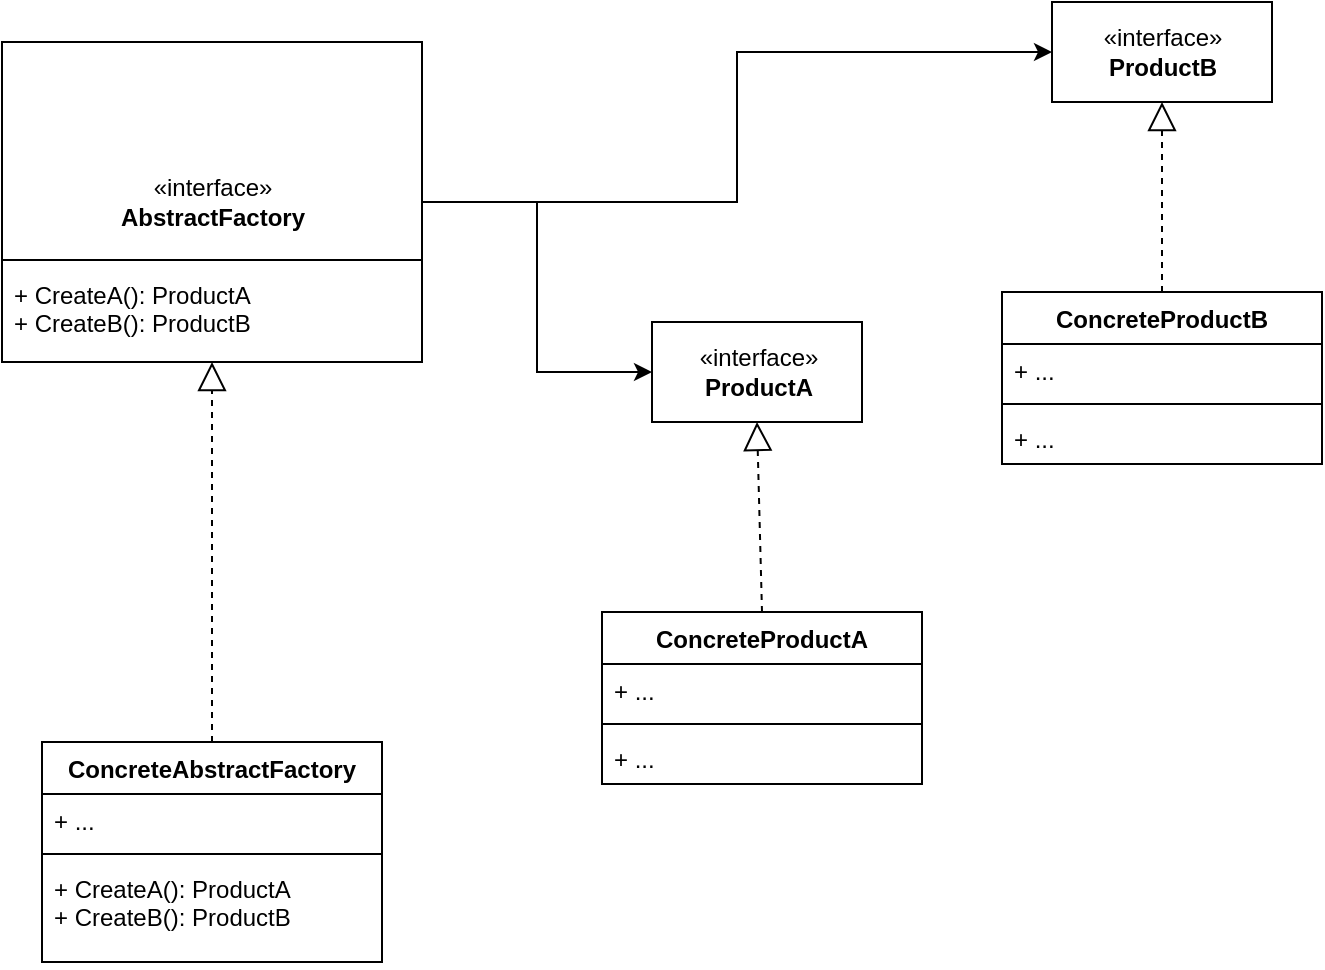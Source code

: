 <mxfile version="13.3.1" type="device"><diagram id="RA_xvNoN74xwS_uFndEO" name="Page-1"><mxGraphModel dx="1422" dy="816" grid="1" gridSize="10" guides="1" tooltips="1" connect="1" arrows="1" fold="1" page="1" pageScale="1" pageWidth="850" pageHeight="1100" math="0" shadow="0"><root><mxCell id="0"/><mxCell id="1" parent="0"/><mxCell id="xm56BCrq45Mf3X1W1YVB-1" style="edgeStyle=orthogonalEdgeStyle;orthogonalLoop=1;jettySize=auto;html=1;exitX=1;exitY=0.5;exitDx=0;exitDy=0;entryX=0;entryY=0.5;entryDx=0;entryDy=0;strokeColor=#000000;rounded=0;" edge="1" parent="1" source="xm56BCrq45Mf3X1W1YVB-2" target="xm56BCrq45Mf3X1W1YVB-10"><mxGeometry relative="1" as="geometry"/></mxCell><mxCell id="xm56BCrq45Mf3X1W1YVB-22" style="edgeStyle=orthogonalEdgeStyle;orthogonalLoop=1;jettySize=auto;html=1;exitX=1;exitY=0.5;exitDx=0;exitDy=0;entryX=0;entryY=0.5;entryDx=0;entryDy=0;rounded=0;" edge="1" parent="1" source="xm56BCrq45Mf3X1W1YVB-2" target="xm56BCrq45Mf3X1W1YVB-16"><mxGeometry relative="1" as="geometry"/></mxCell><mxCell id="xm56BCrq45Mf3X1W1YVB-2" value="«interface»&lt;br&gt;&lt;b&gt;AbstractFactory&lt;/b&gt;" style="html=1;" vertex="1" parent="1"><mxGeometry x="100" y="40" width="210" height="160" as="geometry"/></mxCell><mxCell id="xm56BCrq45Mf3X1W1YVB-3" value="" style="line;strokeWidth=1;fillColor=none;align=left;verticalAlign=middle;spacingTop=-1;spacingLeft=3;spacingRight=3;rotatable=0;labelPosition=right;points=[];portConstraint=eastwest;" vertex="1" parent="1"><mxGeometry x="100" y="145" width="210" height="8" as="geometry"/></mxCell><mxCell id="xm56BCrq45Mf3X1W1YVB-4" value="+ CreateA(): ProductA&#10;+ CreateB(): ProductB" style="text;strokeColor=none;fillColor=none;align=left;verticalAlign=top;spacingLeft=4;spacingRight=4;overflow=hidden;rotatable=0;points=[[0,0.5],[1,0.5]];portConstraint=eastwest;" vertex="1" parent="1"><mxGeometry x="100" y="153" width="210" height="50" as="geometry"/></mxCell><mxCell id="xm56BCrq45Mf3X1W1YVB-5" value="" style="endArrow=block;dashed=1;endFill=0;endSize=12;html=1;strokeColor=#000000;entryX=0.5;entryY=1;entryDx=0;entryDy=0;exitX=0.5;exitY=0;exitDx=0;exitDy=0;" edge="1" parent="1" source="xm56BCrq45Mf3X1W1YVB-6" target="xm56BCrq45Mf3X1W1YVB-2"><mxGeometry width="160" relative="1" as="geometry"><mxPoint x="250" y="200" as="sourcePoint"/><mxPoint x="410" y="200" as="targetPoint"/></mxGeometry></mxCell><mxCell id="xm56BCrq45Mf3X1W1YVB-10" value="«interface»&lt;br&gt;&lt;b&gt;ProductA&lt;/b&gt;" style="html=1;" vertex="1" parent="1"><mxGeometry x="425" y="180" width="105" height="50" as="geometry"/></mxCell><mxCell id="xm56BCrq45Mf3X1W1YVB-15" value="" style="endArrow=block;dashed=1;endFill=0;endSize=12;html=1;strokeColor=#000000;exitX=0.5;exitY=0;exitDx=0;exitDy=0;entryX=0.5;entryY=1;entryDx=0;entryDy=0;" edge="1" parent="1" source="xm56BCrq45Mf3X1W1YVB-11" target="xm56BCrq45Mf3X1W1YVB-10"><mxGeometry width="160" relative="1" as="geometry"><mxPoint x="484.5" y="300" as="sourcePoint"/><mxPoint x="520" y="275" as="targetPoint"/></mxGeometry></mxCell><mxCell id="xm56BCrq45Mf3X1W1YVB-6" value="ConcreteAbstractFactory" style="swimlane;fontStyle=1;align=center;verticalAlign=top;childLayout=stackLayout;horizontal=1;startSize=26;horizontalStack=0;resizeParent=1;resizeParentMax=0;resizeLast=0;collapsible=1;marginBottom=0;" vertex="1" parent="1"><mxGeometry x="120" y="390" width="170" height="110" as="geometry"/></mxCell><mxCell id="xm56BCrq45Mf3X1W1YVB-7" value="+ ..." style="text;strokeColor=none;fillColor=none;align=left;verticalAlign=top;spacingLeft=4;spacingRight=4;overflow=hidden;rotatable=0;points=[[0,0.5],[1,0.5]];portConstraint=eastwest;" vertex="1" parent="xm56BCrq45Mf3X1W1YVB-6"><mxGeometry y="26" width="170" height="26" as="geometry"/></mxCell><mxCell id="xm56BCrq45Mf3X1W1YVB-8" value="" style="line;strokeWidth=1;fillColor=none;align=left;verticalAlign=middle;spacingTop=-1;spacingLeft=3;spacingRight=3;rotatable=0;labelPosition=right;points=[];portConstraint=eastwest;" vertex="1" parent="xm56BCrq45Mf3X1W1YVB-6"><mxGeometry y="52" width="170" height="8" as="geometry"/></mxCell><mxCell id="xm56BCrq45Mf3X1W1YVB-9" value="+ CreateA(): ProductA&#10;+ CreateB(): ProductB" style="text;strokeColor=none;fillColor=none;align=left;verticalAlign=top;spacingLeft=4;spacingRight=4;overflow=hidden;rotatable=0;points=[[0,0.5],[1,0.5]];portConstraint=eastwest;" vertex="1" parent="xm56BCrq45Mf3X1W1YVB-6"><mxGeometry y="60" width="170" height="50" as="geometry"/></mxCell><mxCell id="xm56BCrq45Mf3X1W1YVB-16" value="«interface»&lt;br&gt;&lt;b&gt;ProductB&lt;/b&gt;" style="html=1;" vertex="1" parent="1"><mxGeometry x="625" y="20" width="110" height="50" as="geometry"/></mxCell><mxCell id="xm56BCrq45Mf3X1W1YVB-17" value="" style="endArrow=block;dashed=1;endFill=0;endSize=12;html=1;strokeColor=#000000;exitX=0.5;exitY=0;exitDx=0;exitDy=0;entryX=0.5;entryY=1;entryDx=0;entryDy=0;" edge="1" parent="1" source="xm56BCrq45Mf3X1W1YVB-18" target="xm56BCrq45Mf3X1W1YVB-16"><mxGeometry width="160" relative="1" as="geometry"><mxPoint x="684.5" y="140" as="sourcePoint"/><mxPoint x="720" y="115" as="targetPoint"/></mxGeometry></mxCell><mxCell id="xm56BCrq45Mf3X1W1YVB-18" value="ConcreteProductB" style="swimlane;fontStyle=1;align=center;verticalAlign=top;childLayout=stackLayout;horizontal=1;startSize=26;horizontalStack=0;resizeParent=1;resizeParentMax=0;resizeLast=0;collapsible=1;marginBottom=0;" vertex="1" parent="1"><mxGeometry x="600" y="165" width="160" height="86" as="geometry"/></mxCell><mxCell id="xm56BCrq45Mf3X1W1YVB-19" value="+ ..." style="text;strokeColor=none;fillColor=none;align=left;verticalAlign=top;spacingLeft=4;spacingRight=4;overflow=hidden;rotatable=0;points=[[0,0.5],[1,0.5]];portConstraint=eastwest;" vertex="1" parent="xm56BCrq45Mf3X1W1YVB-18"><mxGeometry y="26" width="160" height="26" as="geometry"/></mxCell><mxCell id="xm56BCrq45Mf3X1W1YVB-20" value="" style="line;strokeWidth=1;fillColor=none;align=left;verticalAlign=middle;spacingTop=-1;spacingLeft=3;spacingRight=3;rotatable=0;labelPosition=right;points=[];portConstraint=eastwest;" vertex="1" parent="xm56BCrq45Mf3X1W1YVB-18"><mxGeometry y="52" width="160" height="8" as="geometry"/></mxCell><mxCell id="xm56BCrq45Mf3X1W1YVB-21" value="+ ..." style="text;strokeColor=none;fillColor=none;align=left;verticalAlign=top;spacingLeft=4;spacingRight=4;overflow=hidden;rotatable=0;points=[[0,0.5],[1,0.5]];portConstraint=eastwest;" vertex="1" parent="xm56BCrq45Mf3X1W1YVB-18"><mxGeometry y="60" width="160" height="26" as="geometry"/></mxCell><mxCell id="xm56BCrq45Mf3X1W1YVB-11" value="ConcreteProductA" style="swimlane;fontStyle=1;align=center;verticalAlign=top;childLayout=stackLayout;horizontal=1;startSize=26;horizontalStack=0;resizeParent=1;resizeParentMax=0;resizeLast=0;collapsible=1;marginBottom=0;" vertex="1" parent="1"><mxGeometry x="400" y="325" width="160" height="86" as="geometry"/></mxCell><mxCell id="xm56BCrq45Mf3X1W1YVB-12" value="+ ..." style="text;strokeColor=none;fillColor=none;align=left;verticalAlign=top;spacingLeft=4;spacingRight=4;overflow=hidden;rotatable=0;points=[[0,0.5],[1,0.5]];portConstraint=eastwest;" vertex="1" parent="xm56BCrq45Mf3X1W1YVB-11"><mxGeometry y="26" width="160" height="26" as="geometry"/></mxCell><mxCell id="xm56BCrq45Mf3X1W1YVB-13" value="" style="line;strokeWidth=1;fillColor=none;align=left;verticalAlign=middle;spacingTop=-1;spacingLeft=3;spacingRight=3;rotatable=0;labelPosition=right;points=[];portConstraint=eastwest;" vertex="1" parent="xm56BCrq45Mf3X1W1YVB-11"><mxGeometry y="52" width="160" height="8" as="geometry"/></mxCell><mxCell id="xm56BCrq45Mf3X1W1YVB-14" value="+ ..." style="text;strokeColor=none;fillColor=none;align=left;verticalAlign=top;spacingLeft=4;spacingRight=4;overflow=hidden;rotatable=0;points=[[0,0.5],[1,0.5]];portConstraint=eastwest;" vertex="1" parent="xm56BCrq45Mf3X1W1YVB-11"><mxGeometry y="60" width="160" height="26" as="geometry"/></mxCell></root></mxGraphModel></diagram></mxfile>